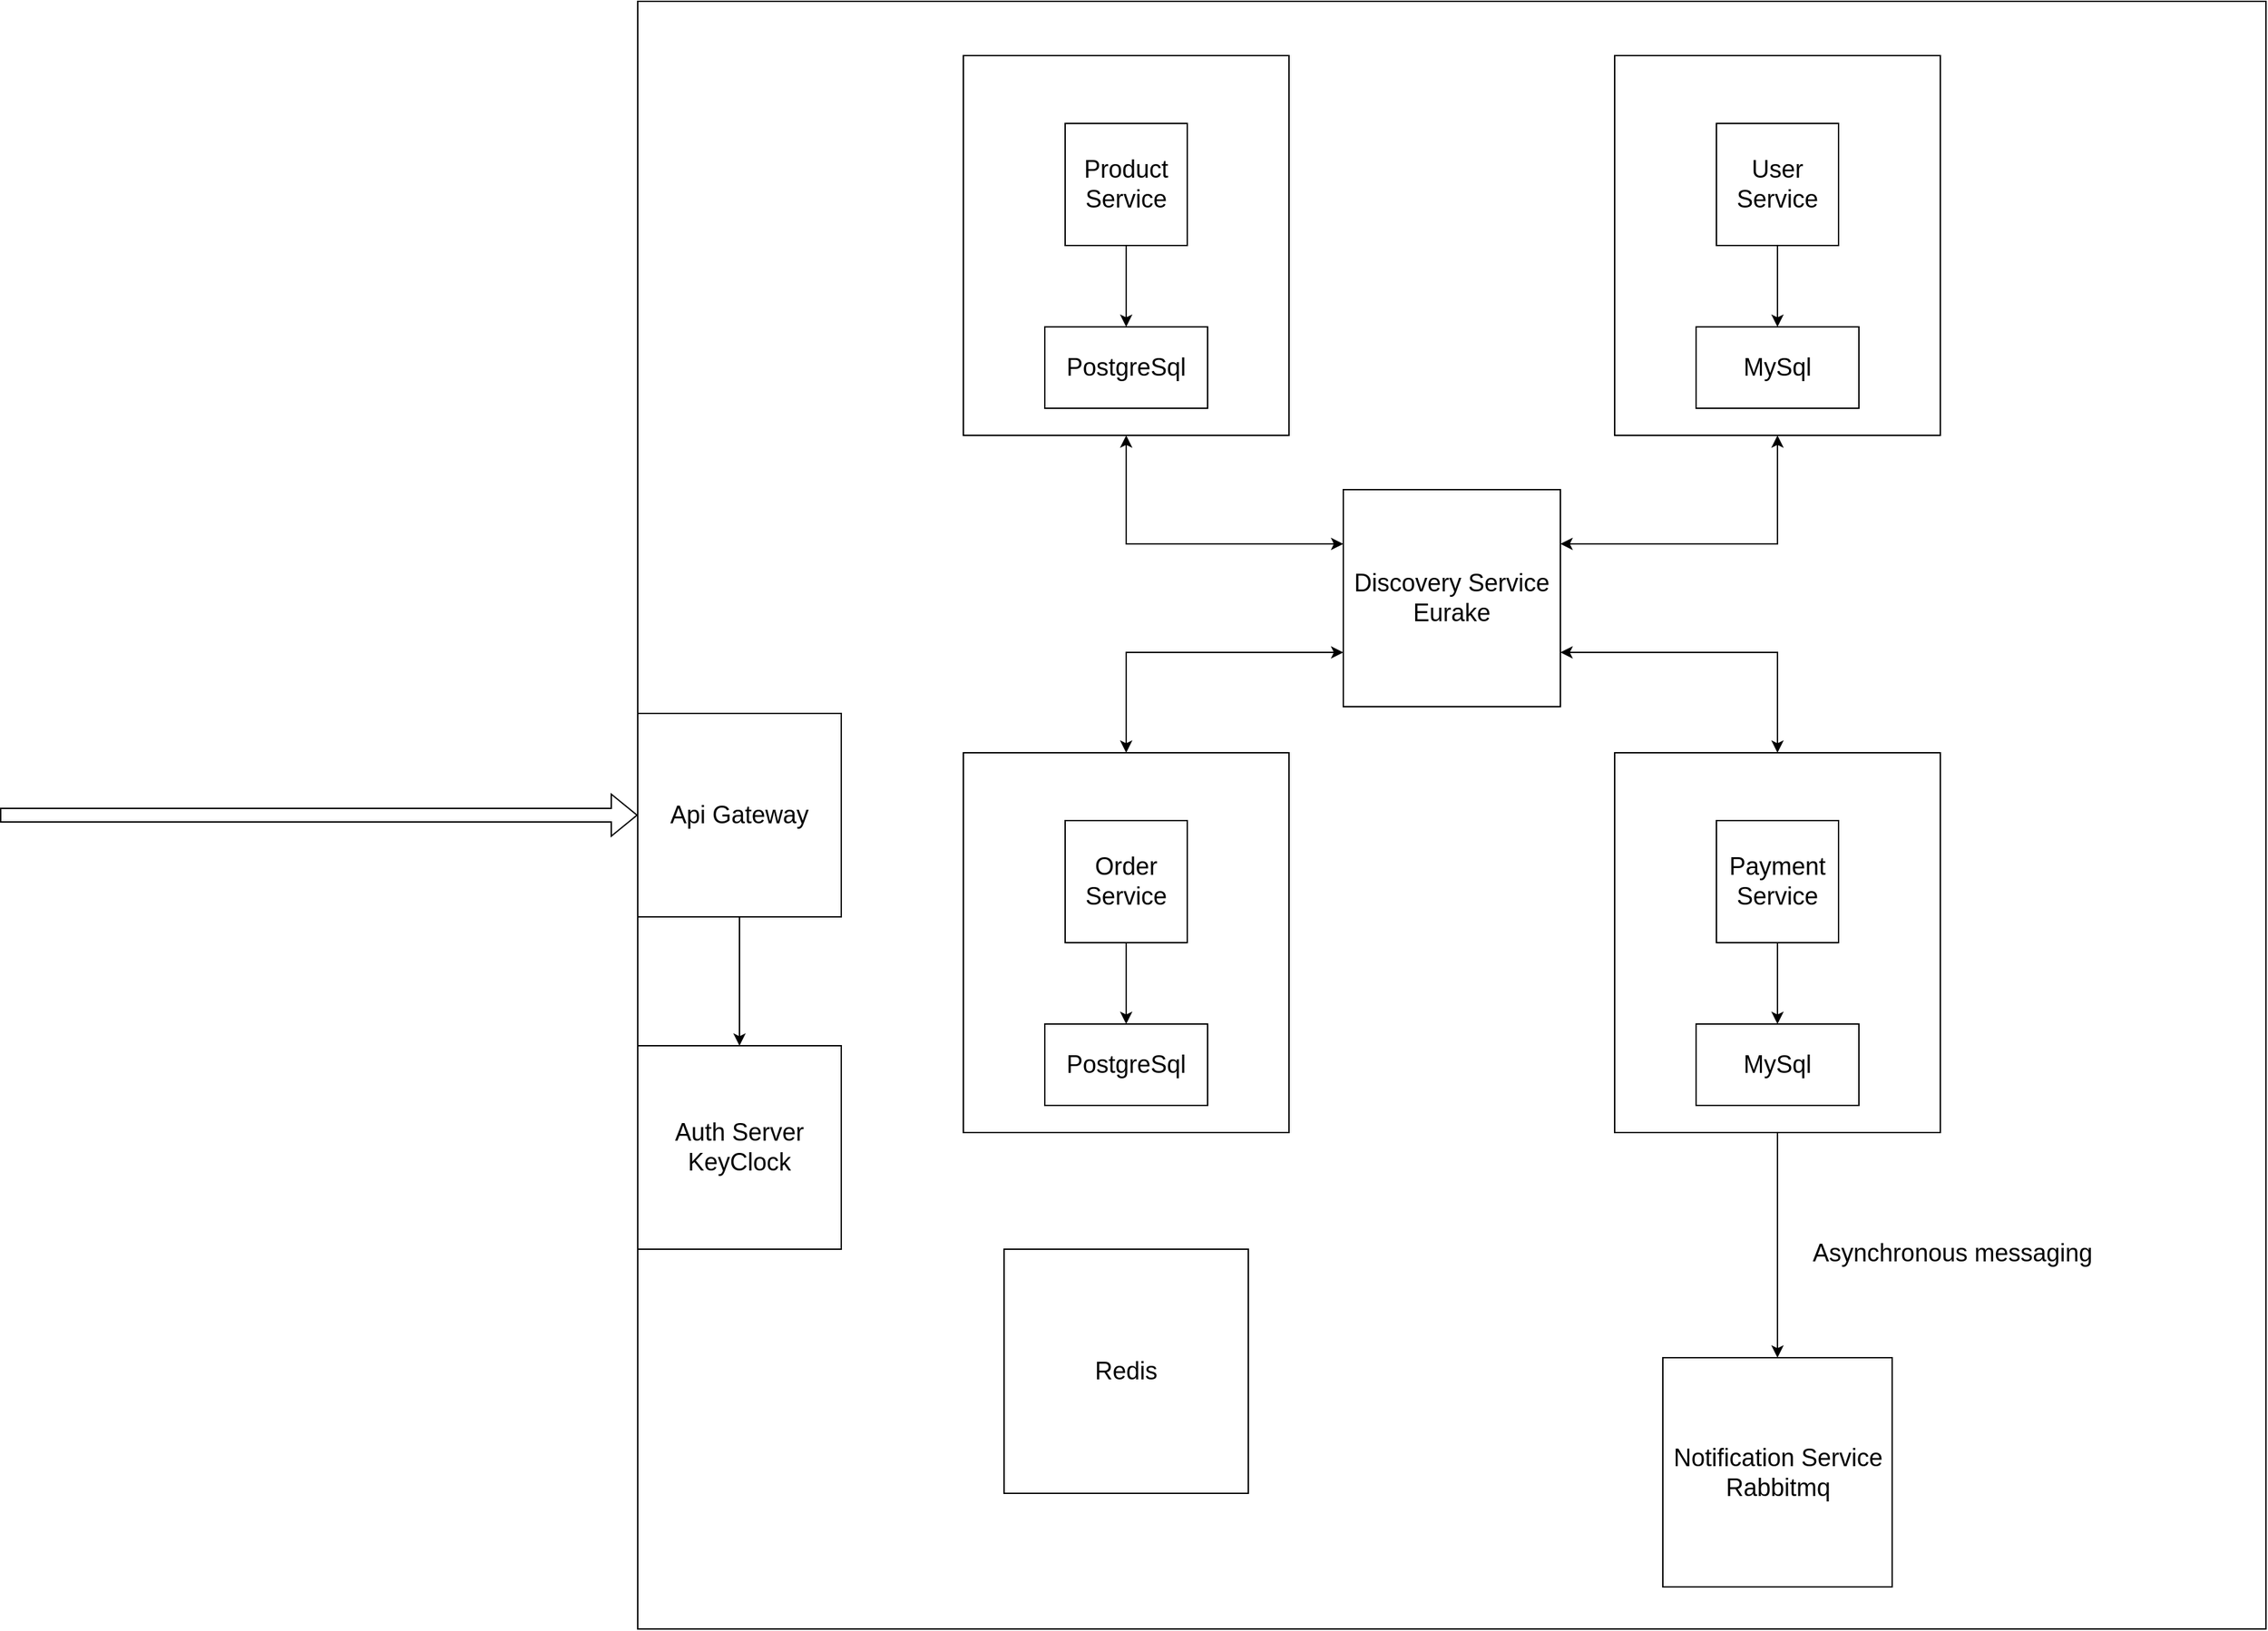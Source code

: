 <mxfile version="21.6.3" type="device">
  <diagram id="IYWuIBX9pT0ewRRFVs_7" name="Sayfa -1">
    <mxGraphModel dx="3695" dy="1592" grid="1" gridSize="10" guides="1" tooltips="1" connect="1" arrows="1" fold="1" page="1" pageScale="1" pageWidth="827" pageHeight="1169" math="0" shadow="0">
      <root>
        <mxCell id="0" />
        <mxCell id="1" parent="0" />
        <mxCell id="zD_XHFEE8OoRs3CVyitt-25" value="" style="whiteSpace=wrap;html=1;aspect=fixed;" vertex="1" parent="1">
          <mxGeometry x="-200" width="1200" height="1200" as="geometry" />
        </mxCell>
        <mxCell id="zD_XHFEE8OoRs3CVyitt-2" value="" style="rounded=0;whiteSpace=wrap;html=1;" vertex="1" parent="1">
          <mxGeometry x="40" y="40" width="240" height="280" as="geometry" />
        </mxCell>
        <mxCell id="zD_XHFEE8OoRs3CVyitt-3" value="&lt;font style=&quot;font-size: 18px;&quot;&gt;Product Service&lt;/font&gt;" style="whiteSpace=wrap;html=1;aspect=fixed;" vertex="1" parent="1">
          <mxGeometry x="115" y="90" width="90" height="90" as="geometry" />
        </mxCell>
        <mxCell id="zD_XHFEE8OoRs3CVyitt-5" value="" style="endArrow=classic;html=1;rounded=0;exitX=0.5;exitY=1;exitDx=0;exitDy=0;entryX=0.5;entryY=0;entryDx=0;entryDy=0;" edge="1" parent="1" source="zD_XHFEE8OoRs3CVyitt-3" target="zD_XHFEE8OoRs3CVyitt-6">
          <mxGeometry width="50" height="50" relative="1" as="geometry">
            <mxPoint x="150" y="230" as="sourcePoint" />
            <mxPoint x="200" y="180" as="targetPoint" />
          </mxGeometry>
        </mxCell>
        <mxCell id="zD_XHFEE8OoRs3CVyitt-6" value="&lt;font style=&quot;font-size: 18px;&quot;&gt;PostgreSql&lt;/font&gt;" style="rounded=0;whiteSpace=wrap;html=1;" vertex="1" parent="1">
          <mxGeometry x="100" y="240" width="120" height="60" as="geometry" />
        </mxCell>
        <mxCell id="zD_XHFEE8OoRs3CVyitt-7" value="" style="rounded=0;whiteSpace=wrap;html=1;" vertex="1" parent="1">
          <mxGeometry x="520" y="40" width="240" height="280" as="geometry" />
        </mxCell>
        <mxCell id="zD_XHFEE8OoRs3CVyitt-8" value="&lt;font style=&quot;font-size: 18px;&quot;&gt;User Service&lt;/font&gt;" style="whiteSpace=wrap;html=1;aspect=fixed;" vertex="1" parent="1">
          <mxGeometry x="595" y="90" width="90" height="90" as="geometry" />
        </mxCell>
        <mxCell id="zD_XHFEE8OoRs3CVyitt-9" value="" style="endArrow=classic;html=1;rounded=0;exitX=0.5;exitY=1;exitDx=0;exitDy=0;entryX=0.5;entryY=0;entryDx=0;entryDy=0;" edge="1" parent="1" source="zD_XHFEE8OoRs3CVyitt-8" target="zD_XHFEE8OoRs3CVyitt-10">
          <mxGeometry width="50" height="50" relative="1" as="geometry">
            <mxPoint x="500" y="230" as="sourcePoint" />
            <mxPoint x="550" y="180" as="targetPoint" />
          </mxGeometry>
        </mxCell>
        <mxCell id="zD_XHFEE8OoRs3CVyitt-10" value="&lt;font style=&quot;font-size: 18px;&quot;&gt;MySql&lt;/font&gt;" style="rounded=0;whiteSpace=wrap;html=1;" vertex="1" parent="1">
          <mxGeometry x="580" y="240" width="120" height="60" as="geometry" />
        </mxCell>
        <mxCell id="zD_XHFEE8OoRs3CVyitt-12" value="" style="rounded=0;whiteSpace=wrap;html=1;" vertex="1" parent="1">
          <mxGeometry x="40" y="554" width="240" height="280" as="geometry" />
        </mxCell>
        <mxCell id="zD_XHFEE8OoRs3CVyitt-13" value="&lt;font style=&quot;font-size: 18px;&quot;&gt;Order Service&lt;/font&gt;" style="whiteSpace=wrap;html=1;aspect=fixed;" vertex="1" parent="1">
          <mxGeometry x="115" y="604" width="90" height="90" as="geometry" />
        </mxCell>
        <mxCell id="zD_XHFEE8OoRs3CVyitt-14" value="" style="endArrow=classic;html=1;rounded=0;exitX=0.5;exitY=1;exitDx=0;exitDy=0;entryX=0.5;entryY=0;entryDx=0;entryDy=0;" edge="1" parent="1" source="zD_XHFEE8OoRs3CVyitt-13" target="zD_XHFEE8OoRs3CVyitt-15">
          <mxGeometry width="50" height="50" relative="1" as="geometry">
            <mxPoint x="150" y="744" as="sourcePoint" />
            <mxPoint x="200" y="694" as="targetPoint" />
          </mxGeometry>
        </mxCell>
        <mxCell id="zD_XHFEE8OoRs3CVyitt-15" value="&lt;font style=&quot;font-size: 18px;&quot;&gt;PostgreSql&lt;/font&gt;" style="rounded=0;whiteSpace=wrap;html=1;" vertex="1" parent="1">
          <mxGeometry x="100" y="754" width="120" height="60" as="geometry" />
        </mxCell>
        <mxCell id="zD_XHFEE8OoRs3CVyitt-16" value="" style="rounded=0;whiteSpace=wrap;html=1;" vertex="1" parent="1">
          <mxGeometry x="520" y="554" width="240" height="280" as="geometry" />
        </mxCell>
        <mxCell id="zD_XHFEE8OoRs3CVyitt-17" value="&lt;font style=&quot;font-size: 18px;&quot;&gt;Payment Service&lt;/font&gt;" style="whiteSpace=wrap;html=1;aspect=fixed;" vertex="1" parent="1">
          <mxGeometry x="595" y="604" width="90" height="90" as="geometry" />
        </mxCell>
        <mxCell id="zD_XHFEE8OoRs3CVyitt-18" value="" style="endArrow=classic;html=1;rounded=0;exitX=0.5;exitY=1;exitDx=0;exitDy=0;entryX=0.5;entryY=0;entryDx=0;entryDy=0;" edge="1" parent="1" source="zD_XHFEE8OoRs3CVyitt-17" target="zD_XHFEE8OoRs3CVyitt-19">
          <mxGeometry width="50" height="50" relative="1" as="geometry">
            <mxPoint x="630" y="744" as="sourcePoint" />
            <mxPoint x="680" y="694" as="targetPoint" />
          </mxGeometry>
        </mxCell>
        <mxCell id="zD_XHFEE8OoRs3CVyitt-19" value="&lt;font style=&quot;font-size: 18px;&quot;&gt;MySql&lt;/font&gt;" style="rounded=0;whiteSpace=wrap;html=1;" vertex="1" parent="1">
          <mxGeometry x="580" y="754" width="120" height="60" as="geometry" />
        </mxCell>
        <mxCell id="zD_XHFEE8OoRs3CVyitt-20" value="&lt;font style=&quot;font-size: 18px;&quot;&gt;Discovery Service&lt;br&gt;Eurake&lt;/font&gt;" style="whiteSpace=wrap;html=1;aspect=fixed;" vertex="1" parent="1">
          <mxGeometry x="320" y="360" width="160" height="160" as="geometry" />
        </mxCell>
        <mxCell id="zD_XHFEE8OoRs3CVyitt-21" value="" style="endArrow=classic;html=1;rounded=0;exitX=0.5;exitY=1;exitDx=0;exitDy=0;" edge="1" parent="1" source="zD_XHFEE8OoRs3CVyitt-16" target="zD_XHFEE8OoRs3CVyitt-22">
          <mxGeometry width="50" height="50" relative="1" as="geometry">
            <mxPoint x="630" y="880" as="sourcePoint" />
            <mxPoint x="640" y="940" as="targetPoint" />
          </mxGeometry>
        </mxCell>
        <mxCell id="zD_XHFEE8OoRs3CVyitt-22" value="&lt;font style=&quot;font-size: 18px;&quot;&gt;Notification Service&lt;br&gt;Rabbitmq&lt;/font&gt;" style="whiteSpace=wrap;html=1;aspect=fixed;" vertex="1" parent="1">
          <mxGeometry x="555.5" y="1000" width="169" height="169" as="geometry" />
        </mxCell>
        <mxCell id="zD_XHFEE8OoRs3CVyitt-23" value="&lt;p style=&quot;margin: 0cm; font-family: Calibri, sans-serif; text-align: start; text-indent: 35.4pt;&quot; class=&quot;MsoNormal&quot;&gt;&lt;font style=&quot;font-size: 18px;&quot;&gt;Asynchronous messaging&lt;/font&gt;&lt;/p&gt;" style="text;html=1;align=center;verticalAlign=middle;resizable=0;points=[];autosize=1;strokeColor=none;fillColor=none;" vertex="1" parent="1">
          <mxGeometry x="605" y="903" width="280" height="40" as="geometry" />
        </mxCell>
        <mxCell id="zD_XHFEE8OoRs3CVyitt-26" value="" style="endArrow=classic;startArrow=classic;html=1;rounded=0;exitX=0.5;exitY=0;exitDx=0;exitDy=0;entryX=0;entryY=0.75;entryDx=0;entryDy=0;" edge="1" parent="1" source="zD_XHFEE8OoRs3CVyitt-12" target="zD_XHFEE8OoRs3CVyitt-20">
          <mxGeometry width="50" height="50" relative="1" as="geometry">
            <mxPoint x="330" y="590" as="sourcePoint" />
            <mxPoint x="380" y="540" as="targetPoint" />
            <Array as="points">
              <mxPoint x="160" y="480" />
            </Array>
          </mxGeometry>
        </mxCell>
        <mxCell id="zD_XHFEE8OoRs3CVyitt-27" value="" style="endArrow=classic;startArrow=classic;html=1;rounded=0;exitX=0.5;exitY=1;exitDx=0;exitDy=0;entryX=0;entryY=0.25;entryDx=0;entryDy=0;" edge="1" parent="1" source="zD_XHFEE8OoRs3CVyitt-2" target="zD_XHFEE8OoRs3CVyitt-20">
          <mxGeometry width="50" height="50" relative="1" as="geometry">
            <mxPoint x="180" y="400" as="sourcePoint" />
            <mxPoint x="230" y="350" as="targetPoint" />
            <Array as="points">
              <mxPoint x="160" y="400" />
            </Array>
          </mxGeometry>
        </mxCell>
        <mxCell id="zD_XHFEE8OoRs3CVyitt-28" value="" style="endArrow=classic;startArrow=classic;html=1;rounded=0;entryX=0.5;entryY=1;entryDx=0;entryDy=0;exitX=1;exitY=0.25;exitDx=0;exitDy=0;" edge="1" parent="1" source="zD_XHFEE8OoRs3CVyitt-20" target="zD_XHFEE8OoRs3CVyitt-7">
          <mxGeometry width="50" height="50" relative="1" as="geometry">
            <mxPoint x="600" y="430" as="sourcePoint" />
            <mxPoint x="650" y="380" as="targetPoint" />
            <Array as="points">
              <mxPoint x="640" y="400" />
            </Array>
          </mxGeometry>
        </mxCell>
        <mxCell id="zD_XHFEE8OoRs3CVyitt-29" value="" style="endArrow=classic;startArrow=classic;html=1;rounded=0;exitX=1;exitY=0.75;exitDx=0;exitDy=0;entryX=0.5;entryY=0;entryDx=0;entryDy=0;" edge="1" parent="1" source="zD_XHFEE8OoRs3CVyitt-20" target="zD_XHFEE8OoRs3CVyitt-16">
          <mxGeometry width="50" height="50" relative="1" as="geometry">
            <mxPoint x="610" y="500" as="sourcePoint" />
            <mxPoint x="660" y="450" as="targetPoint" />
            <Array as="points">
              <mxPoint x="640" y="480" />
            </Array>
          </mxGeometry>
        </mxCell>
        <mxCell id="zD_XHFEE8OoRs3CVyitt-30" value="" style="shape=flexArrow;endArrow=classic;html=1;rounded=0;entryX=0;entryY=0.5;entryDx=0;entryDy=0;" edge="1" parent="1" target="zD_XHFEE8OoRs3CVyitt-25">
          <mxGeometry width="50" height="50" relative="1" as="geometry">
            <mxPoint x="-670" y="600" as="sourcePoint" />
            <mxPoint x="-70" y="570" as="targetPoint" />
          </mxGeometry>
        </mxCell>
        <mxCell id="zD_XHFEE8OoRs3CVyitt-31" value="&lt;font style=&quot;font-size: 18px;&quot;&gt;Api Gateway&lt;/font&gt;" style="whiteSpace=wrap;html=1;aspect=fixed;" vertex="1" parent="1">
          <mxGeometry x="-200" y="525" width="150" height="150" as="geometry" />
        </mxCell>
        <mxCell id="zD_XHFEE8OoRs3CVyitt-32" value="" style="endArrow=classic;html=1;rounded=0;exitX=0.5;exitY=1;exitDx=0;exitDy=0;" edge="1" parent="1" source="zD_XHFEE8OoRs3CVyitt-31" target="zD_XHFEE8OoRs3CVyitt-33">
          <mxGeometry width="50" height="50" relative="1" as="geometry">
            <mxPoint x="-120" y="620" as="sourcePoint" />
            <mxPoint x="-120" y="800" as="targetPoint" />
          </mxGeometry>
        </mxCell>
        <mxCell id="zD_XHFEE8OoRs3CVyitt-33" value="&lt;font style=&quot;font-size: 18px;&quot;&gt;Auth Server&lt;br&gt;KeyClock&lt;/font&gt;" style="whiteSpace=wrap;html=1;aspect=fixed;" vertex="1" parent="1">
          <mxGeometry x="-200" y="770" width="150" height="150" as="geometry" />
        </mxCell>
        <mxCell id="zD_XHFEE8OoRs3CVyitt-34" value="&lt;font style=&quot;font-size: 18px;&quot;&gt;Redis&lt;/font&gt;" style="whiteSpace=wrap;html=1;aspect=fixed;" vertex="1" parent="1">
          <mxGeometry x="70" y="920" width="180" height="180" as="geometry" />
        </mxCell>
      </root>
    </mxGraphModel>
  </diagram>
</mxfile>
